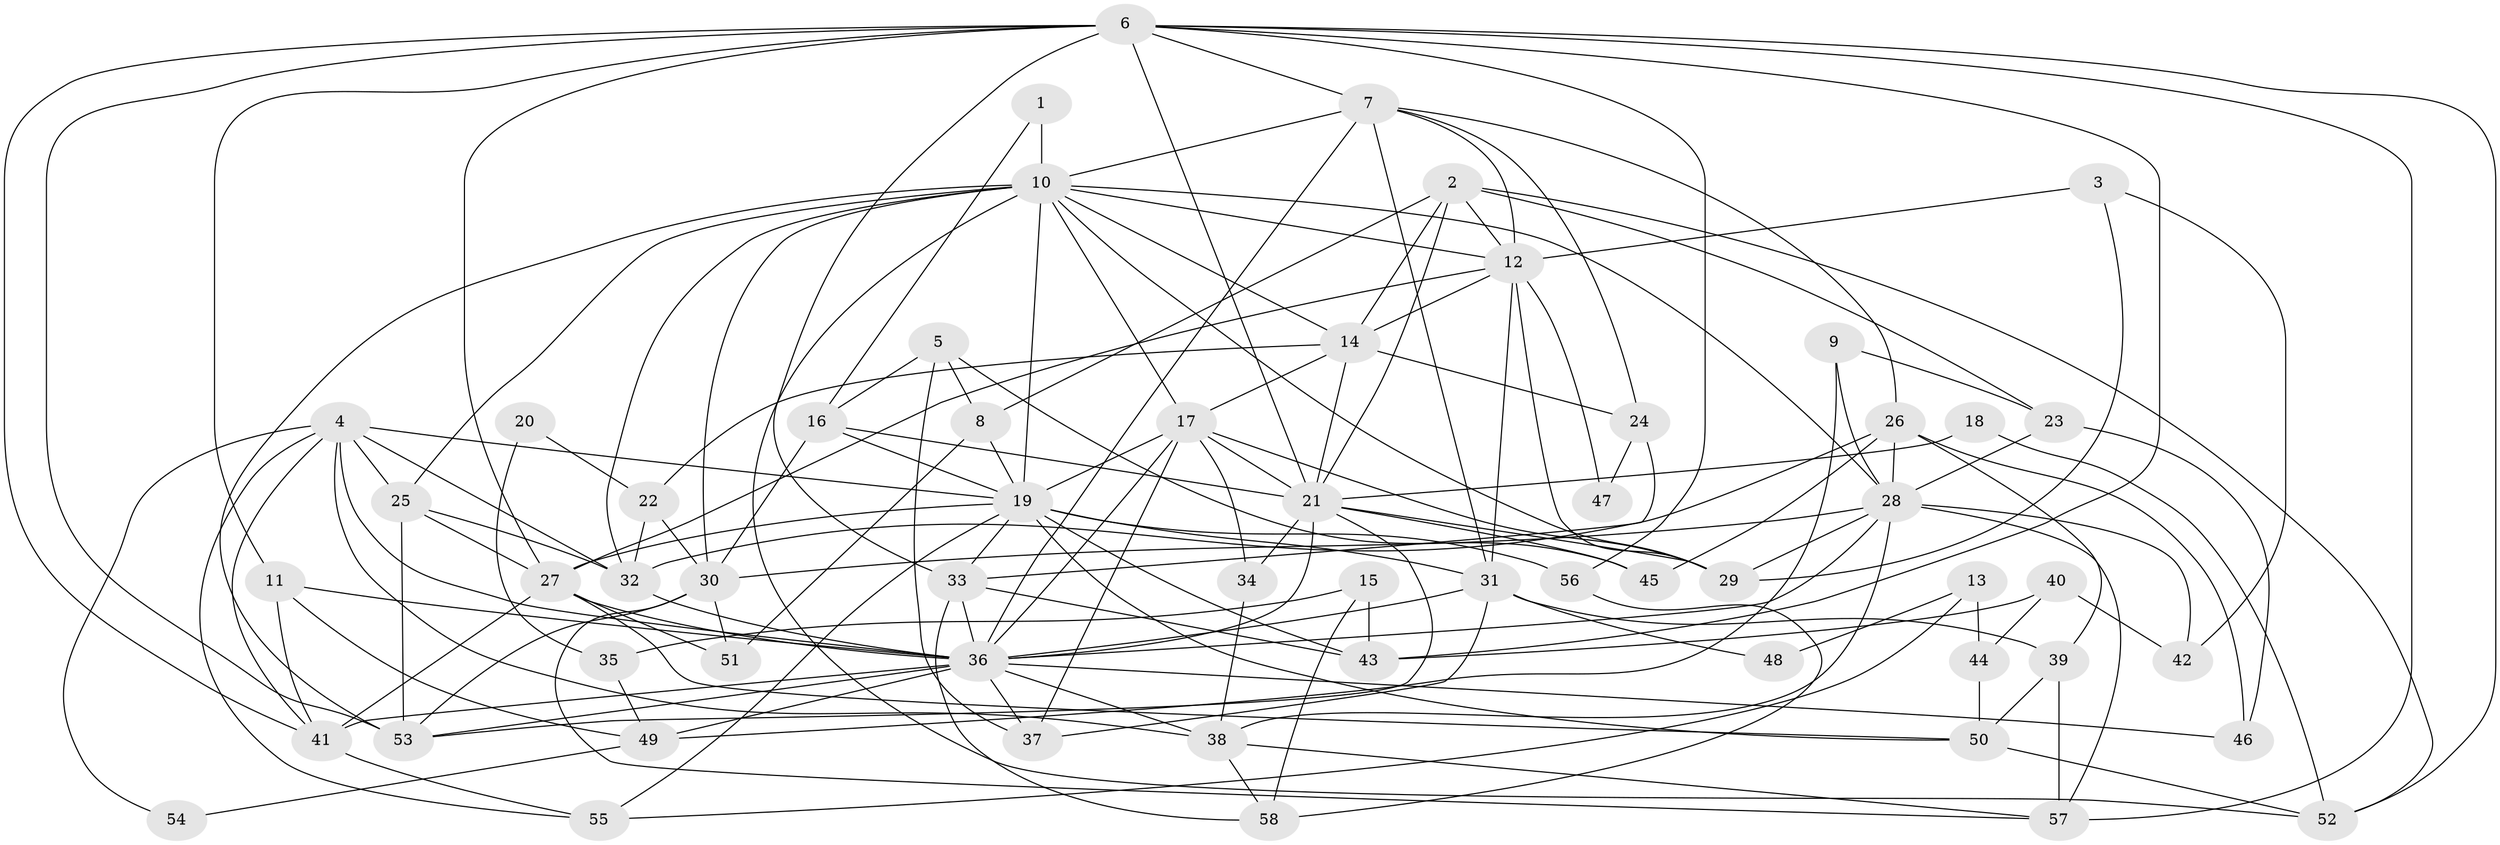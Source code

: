 // original degree distribution, {3: 0.29310344827586204, 6: 0.14655172413793102, 2: 0.11206896551724138, 4: 0.25862068965517243, 5: 0.1724137931034483, 7: 0.017241379310344827}
// Generated by graph-tools (version 1.1) at 2025/36/03/09/25 02:36:25]
// undirected, 58 vertices, 154 edges
graph export_dot {
graph [start="1"]
  node [color=gray90,style=filled];
  1;
  2;
  3;
  4;
  5;
  6;
  7;
  8;
  9;
  10;
  11;
  12;
  13;
  14;
  15;
  16;
  17;
  18;
  19;
  20;
  21;
  22;
  23;
  24;
  25;
  26;
  27;
  28;
  29;
  30;
  31;
  32;
  33;
  34;
  35;
  36;
  37;
  38;
  39;
  40;
  41;
  42;
  43;
  44;
  45;
  46;
  47;
  48;
  49;
  50;
  51;
  52;
  53;
  54;
  55;
  56;
  57;
  58;
  1 -- 10 [weight=2.0];
  1 -- 16 [weight=1.0];
  2 -- 8 [weight=1.0];
  2 -- 12 [weight=1.0];
  2 -- 14 [weight=1.0];
  2 -- 21 [weight=1.0];
  2 -- 23 [weight=1.0];
  2 -- 52 [weight=1.0];
  3 -- 12 [weight=1.0];
  3 -- 29 [weight=1.0];
  3 -- 42 [weight=1.0];
  4 -- 19 [weight=1.0];
  4 -- 25 [weight=1.0];
  4 -- 32 [weight=1.0];
  4 -- 36 [weight=2.0];
  4 -- 38 [weight=1.0];
  4 -- 41 [weight=1.0];
  4 -- 54 [weight=1.0];
  4 -- 55 [weight=1.0];
  5 -- 8 [weight=2.0];
  5 -- 16 [weight=1.0];
  5 -- 37 [weight=1.0];
  5 -- 45 [weight=1.0];
  6 -- 7 [weight=1.0];
  6 -- 11 [weight=1.0];
  6 -- 21 [weight=1.0];
  6 -- 27 [weight=1.0];
  6 -- 33 [weight=1.0];
  6 -- 41 [weight=1.0];
  6 -- 43 [weight=1.0];
  6 -- 52 [weight=1.0];
  6 -- 53 [weight=1.0];
  6 -- 56 [weight=1.0];
  6 -- 57 [weight=1.0];
  7 -- 10 [weight=1.0];
  7 -- 12 [weight=2.0];
  7 -- 24 [weight=1.0];
  7 -- 26 [weight=1.0];
  7 -- 31 [weight=1.0];
  7 -- 36 [weight=2.0];
  8 -- 19 [weight=1.0];
  8 -- 51 [weight=1.0];
  9 -- 23 [weight=1.0];
  9 -- 28 [weight=2.0];
  9 -- 49 [weight=1.0];
  10 -- 12 [weight=1.0];
  10 -- 14 [weight=1.0];
  10 -- 17 [weight=2.0];
  10 -- 19 [weight=5.0];
  10 -- 25 [weight=1.0];
  10 -- 28 [weight=1.0];
  10 -- 29 [weight=2.0];
  10 -- 30 [weight=1.0];
  10 -- 32 [weight=1.0];
  10 -- 52 [weight=1.0];
  10 -- 53 [weight=1.0];
  11 -- 36 [weight=2.0];
  11 -- 41 [weight=1.0];
  11 -- 49 [weight=1.0];
  12 -- 14 [weight=1.0];
  12 -- 27 [weight=1.0];
  12 -- 29 [weight=1.0];
  12 -- 31 [weight=1.0];
  12 -- 47 [weight=1.0];
  13 -- 44 [weight=1.0];
  13 -- 48 [weight=1.0];
  13 -- 55 [weight=1.0];
  14 -- 17 [weight=1.0];
  14 -- 21 [weight=1.0];
  14 -- 22 [weight=1.0];
  14 -- 24 [weight=1.0];
  15 -- 35 [weight=1.0];
  15 -- 43 [weight=1.0];
  15 -- 58 [weight=1.0];
  16 -- 19 [weight=1.0];
  16 -- 21 [weight=1.0];
  16 -- 30 [weight=1.0];
  17 -- 19 [weight=1.0];
  17 -- 21 [weight=1.0];
  17 -- 29 [weight=1.0];
  17 -- 34 [weight=1.0];
  17 -- 36 [weight=1.0];
  17 -- 37 [weight=1.0];
  18 -- 21 [weight=1.0];
  18 -- 52 [weight=1.0];
  19 -- 27 [weight=1.0];
  19 -- 31 [weight=1.0];
  19 -- 33 [weight=1.0];
  19 -- 43 [weight=1.0];
  19 -- 50 [weight=1.0];
  19 -- 55 [weight=1.0];
  19 -- 56 [weight=1.0];
  20 -- 22 [weight=1.0];
  20 -- 35 [weight=1.0];
  21 -- 29 [weight=1.0];
  21 -- 34 [weight=2.0];
  21 -- 36 [weight=3.0];
  21 -- 45 [weight=1.0];
  21 -- 53 [weight=1.0];
  22 -- 30 [weight=1.0];
  22 -- 32 [weight=1.0];
  23 -- 28 [weight=1.0];
  23 -- 46 [weight=1.0];
  24 -- 33 [weight=1.0];
  24 -- 47 [weight=1.0];
  25 -- 27 [weight=1.0];
  25 -- 32 [weight=1.0];
  25 -- 53 [weight=1.0];
  26 -- 28 [weight=1.0];
  26 -- 32 [weight=1.0];
  26 -- 39 [weight=1.0];
  26 -- 45 [weight=1.0];
  26 -- 46 [weight=1.0];
  27 -- 36 [weight=2.0];
  27 -- 41 [weight=1.0];
  27 -- 50 [weight=1.0];
  27 -- 51 [weight=1.0];
  28 -- 29 [weight=1.0];
  28 -- 30 [weight=1.0];
  28 -- 36 [weight=1.0];
  28 -- 38 [weight=1.0];
  28 -- 42 [weight=1.0];
  28 -- 57 [weight=1.0];
  30 -- 51 [weight=1.0];
  30 -- 53 [weight=1.0];
  30 -- 57 [weight=1.0];
  31 -- 36 [weight=1.0];
  31 -- 37 [weight=1.0];
  31 -- 39 [weight=1.0];
  31 -- 48 [weight=1.0];
  32 -- 36 [weight=1.0];
  33 -- 36 [weight=1.0];
  33 -- 43 [weight=1.0];
  33 -- 58 [weight=1.0];
  34 -- 38 [weight=1.0];
  35 -- 49 [weight=1.0];
  36 -- 37 [weight=1.0];
  36 -- 38 [weight=1.0];
  36 -- 41 [weight=1.0];
  36 -- 46 [weight=1.0];
  36 -- 49 [weight=2.0];
  36 -- 53 [weight=1.0];
  38 -- 57 [weight=1.0];
  38 -- 58 [weight=1.0];
  39 -- 50 [weight=1.0];
  39 -- 57 [weight=1.0];
  40 -- 42 [weight=1.0];
  40 -- 43 [weight=1.0];
  40 -- 44 [weight=1.0];
  41 -- 55 [weight=1.0];
  44 -- 50 [weight=1.0];
  49 -- 54 [weight=1.0];
  50 -- 52 [weight=1.0];
  56 -- 58 [weight=1.0];
}
